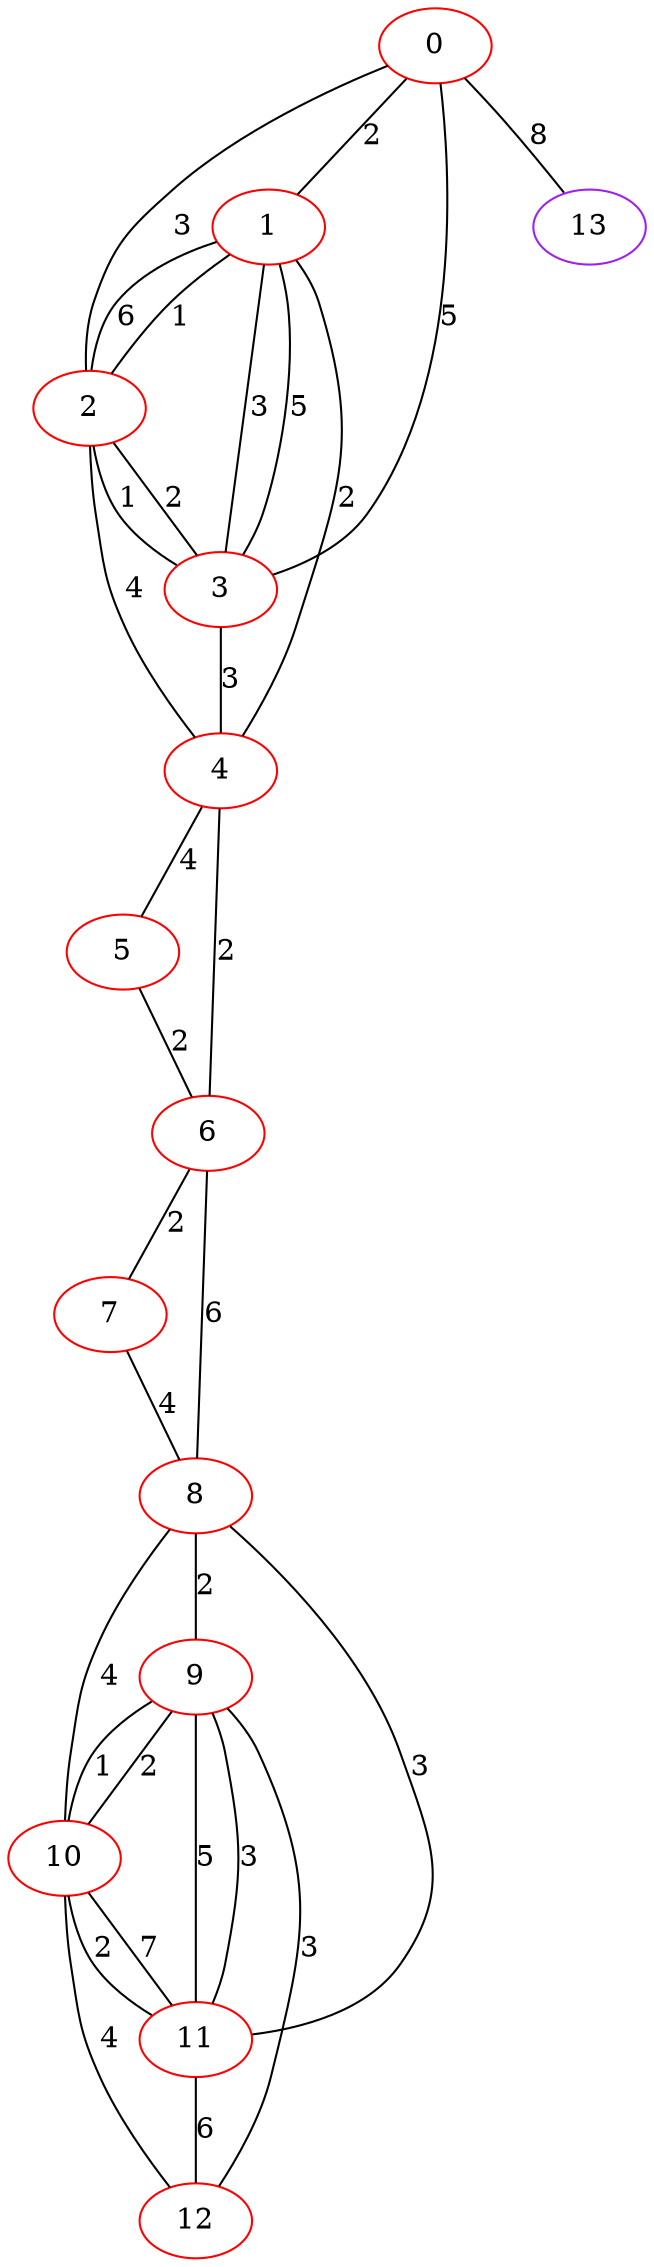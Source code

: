 graph "" {
0 [color=red, weight=1];
1 [color=red, weight=1];
2 [color=red, weight=1];
3 [color=red, weight=1];
4 [color=red, weight=1];
5 [color=red, weight=1];
6 [color=red, weight=1];
7 [color=red, weight=1];
8 [color=red, weight=1];
9 [color=red, weight=1];
10 [color=red, weight=1];
11 [color=red, weight=1];
12 [color=red, weight=1];
13 [color=purple, weight=4];
0 -- 1  [key=0, label=2];
0 -- 2  [key=0, label=3];
0 -- 3  [key=0, label=5];
0 -- 13  [key=0, label=8];
1 -- 2  [key=0, label=1];
1 -- 2  [key=1, label=6];
1 -- 3  [key=0, label=3];
1 -- 3  [key=1, label=5];
1 -- 4  [key=0, label=2];
2 -- 3  [key=0, label=2];
2 -- 3  [key=1, label=1];
2 -- 4  [key=0, label=4];
3 -- 4  [key=0, label=3];
4 -- 5  [key=0, label=4];
4 -- 6  [key=0, label=2];
5 -- 6  [key=0, label=2];
6 -- 8  [key=0, label=6];
6 -- 7  [key=0, label=2];
7 -- 8  [key=0, label=4];
8 -- 9  [key=0, label=2];
8 -- 10  [key=0, label=4];
8 -- 11  [key=0, label=3];
9 -- 10  [key=0, label=2];
9 -- 10  [key=1, label=1];
9 -- 11  [key=0, label=5];
9 -- 11  [key=1, label=3];
9 -- 12  [key=0, label=3];
10 -- 11  [key=0, label=7];
10 -- 11  [key=1, label=2];
10 -- 12  [key=0, label=4];
11 -- 12  [key=0, label=6];
}
